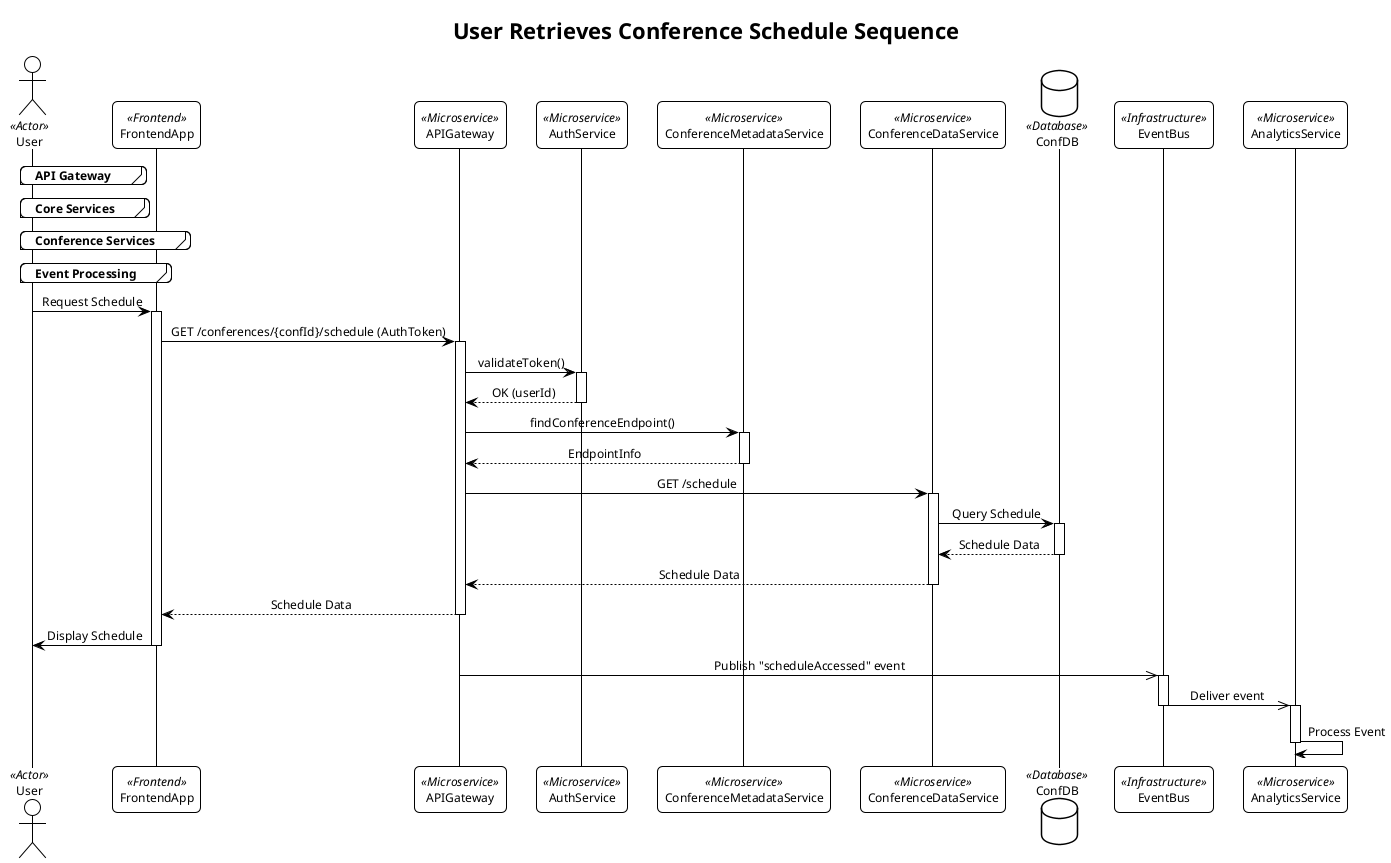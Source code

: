 @startuml UserScheduleRetrievalSequence
!theme plain
skinparam ClassAttributeIconSize 0
skinparam roundcorner 10
skinparam sequenceMessageAlign center
skinparam DefaultFontName "Arial"
skinparam DefaultFontSize 12
skinparam shadowing false

title User Retrieves Conference Schedule Sequence

' ===== Participants =====
actor User <<Actor>>
participant FrontendApp <<Frontend>>

group API Gateway
    participant APIGateway <<Microservice>>
end

group Core Services
    participant AuthService <<Microservice>>
    participant ConferenceMetadataService <<Microservice>>
end

group Conference Services
    participant ConferenceDataService <<Microservice>>
    database ConfDB <<Database>>
end

group Event Processing
    participant EventBus <<Infrastructure>>
    participant AnalyticsService <<Microservice>>
end

' ===== Sequence Flow =====
' Initial Request
User -> FrontendApp: Request Schedule
activate FrontendApp

' Authentication Flow
FrontendApp -> APIGateway: GET /conferences/{confId}/schedule (AuthToken)
activate APIGateway

APIGateway -> AuthService: validateToken()
activate AuthService
AuthService --> APIGateway: OK (userId)
deactivate AuthService

' Conference Metadata Flow
APIGateway -> ConferenceMetadataService: findConferenceEndpoint()
activate ConferenceMetadataService
ConferenceMetadataService --> APIGateway: EndpointInfo
deactivate ConferenceMetadataService

' Schedule Retrieval Flow
APIGateway -> ConferenceDataService: GET /schedule
activate ConferenceDataService

ConferenceDataService -> ConfDB: Query Schedule
activate ConfDB
ConfDB --> ConferenceDataService: Schedule Data
deactivate ConfDB

ConferenceDataService --> APIGateway: Schedule Data
deactivate ConferenceDataService

' Response Flow
APIGateway --> FrontendApp: Schedule Data
deactivate APIGateway

FrontendApp -> User: Display Schedule
deactivate FrontendApp

' Analytics Flow
APIGateway ->> EventBus: Publish "scheduleAccessed" event
activate EventBus
EventBus ->> AnalyticsService: Deliver event
deactivate EventBus
activate AnalyticsService
AnalyticsService -> AnalyticsService: Process Event
deactivate AnalyticsService
@enduml

